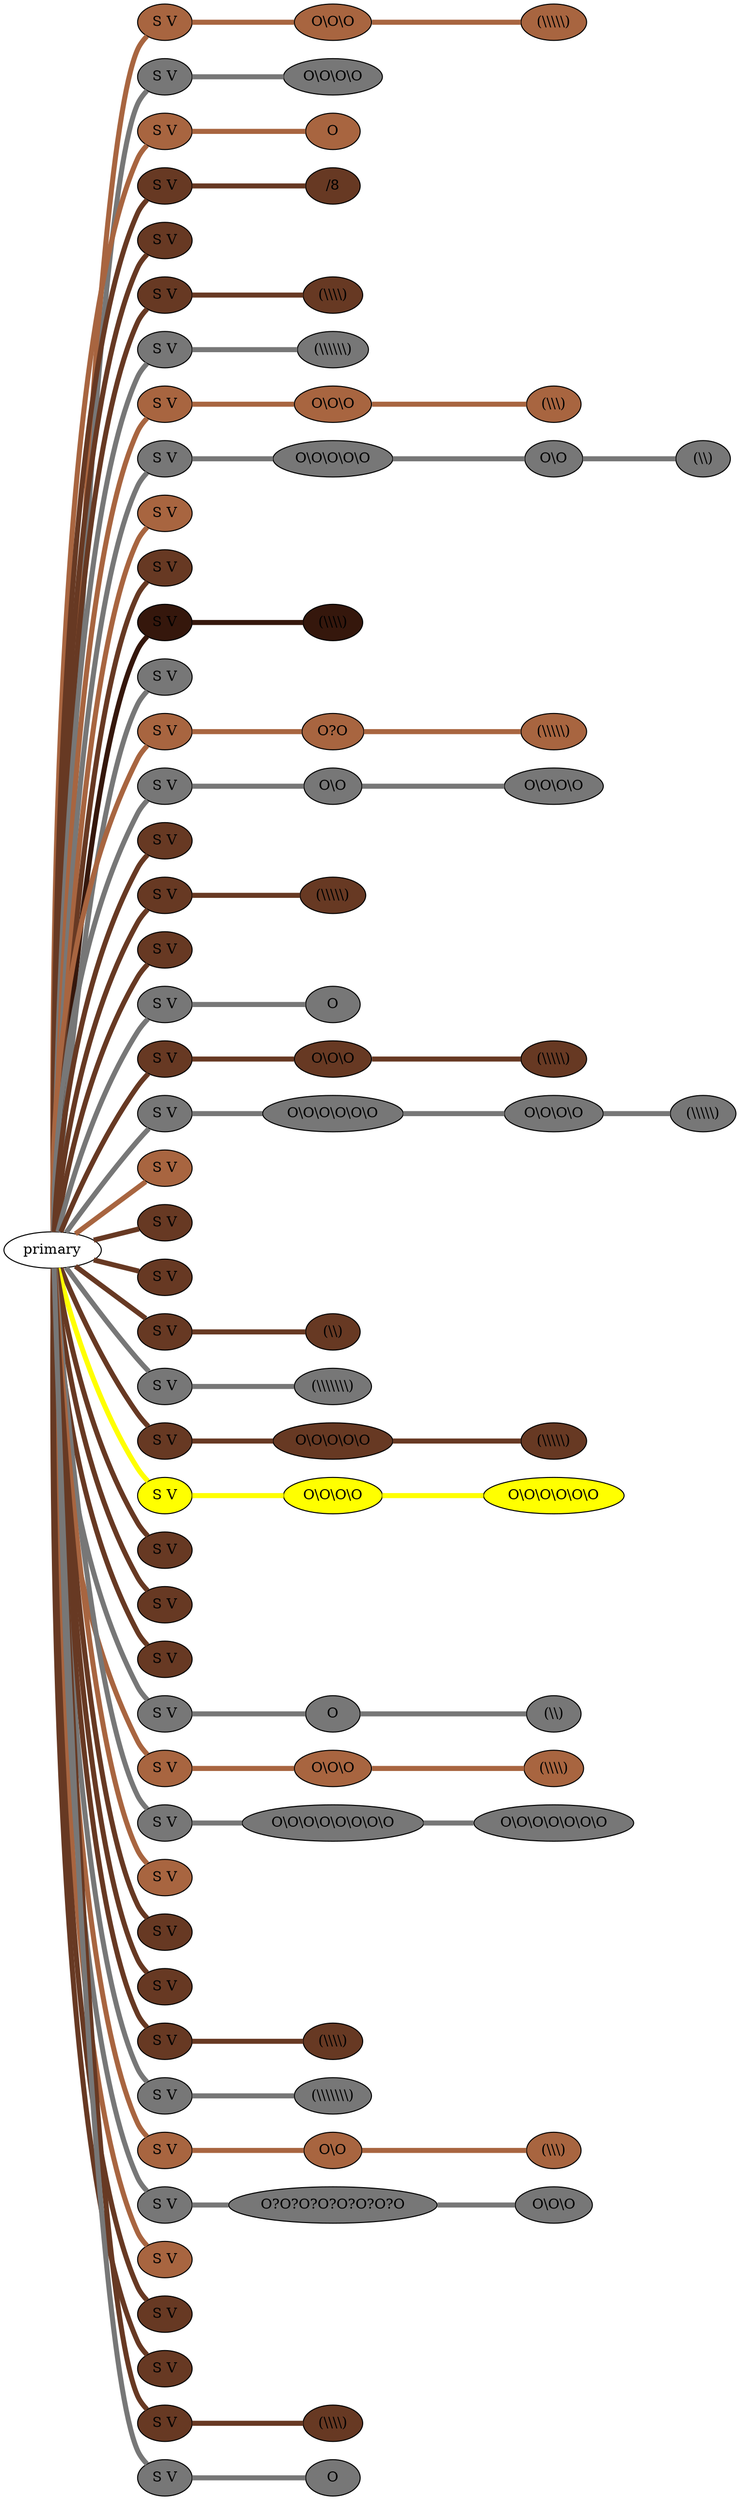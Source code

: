 graph {
 graph [rankdir=LR]
"primary" -- "1" [penwidth=5,color="#A86540"]
"1" [label="S V", style=filled, fillcolor="#A86540"]
"1" -- "1:0" [penwidth=5,color="#A86540"]
"1:0" [label="O\\O\\O", style=filled, fillcolor="#A86540"]
"1:0" -- "1:1" [penwidth=5,color="#A86540"]
"1:1" [label="(\\\\\\\\\\)", style=filled, fillcolor="#A86540"]
"primary" -- "2" [penwidth=5,color="#777777"]
"2" [label="S V", style=filled, fillcolor="#777777"]
"2" -- "2:0" [penwidth=5,color="#777777"]
"2:0" [label="O\\O\\O\\O", style=filled, fillcolor="#777777"]
"primary" -- "3" [penwidth=5,color="#A86540"]
"3" [label="S V", style=filled, fillcolor="#A86540"]
"3" -- "3:0" [penwidth=5,color="#A86540"]
"3:0" [label="O", style=filled, fillcolor="#A86540"]
"primary" -- "4" [penwidth=5,color="#673923"]
"4" [label="S V", style=filled, fillcolor="#673923"]
"4" -- "4:0" [penwidth=5,color="#673923"]
"4:0" [label="/8", style=filled, fillcolor="#673923"]
"primary" -- "5" [penwidth=5,color="#673923"]
"5" [label="S V", style=filled, fillcolor="#673923"]
"primary" -- "6" [penwidth=5,color="#673923"]
"6" [label="S V", style=filled, fillcolor="#673923"]
"6" -- "6:0" [penwidth=5,color="#673923"]
"6:0" [label="(\\\\\\\\)", style=filled, fillcolor="#673923"]
"primary" -- "7" [penwidth=5,color="#777777"]
"7" [label="S V", style=filled, fillcolor="#777777"]
"7" -- "7:0" [penwidth=5,color="#777777"]
"7:0" [label="(\\\\\\\\\\\\)", style=filled, fillcolor="#777777"]
"primary" -- "8" [penwidth=5,color="#A86540"]
"8" [label="S V", style=filled, fillcolor="#A86540"]
"8" -- "8:0" [penwidth=5,color="#A86540"]
"8:0" [label="O\\O\\O", style=filled, fillcolor="#A86540"]
"8:0" -- "8:1" [penwidth=5,color="#A86540"]
"8:1" [label="(\\\\\\)", style=filled, fillcolor="#A86540"]
"primary" -- "9" [penwidth=5,color="#777777"]
"9" [label="S V", style=filled, fillcolor="#777777"]
"9" -- "9:0" [penwidth=5,color="#777777"]
"9:0" [label="O\\O\\O\\O\\O", style=filled, fillcolor="#777777"]
"9:0" -- "9:1" [penwidth=5,color="#777777"]
"9:1" [label="O\\O", style=filled, fillcolor="#777777"]
"9:1" -- "9:2" [penwidth=5,color="#777777"]
"9:2" [label="(\\\\)", style=filled, fillcolor="#777777"]
"primary" -- "10" [penwidth=5,color="#A86540"]
"10" [label="S V", style=filled, fillcolor="#A86540"]
"primary" -- "11" [penwidth=5,color="#673923"]
"11" [label="S V", style=filled, fillcolor="#673923"]
"primary" -- "12" [penwidth=5,color="#35170C"]
"12" [label="S V", style=filled, fillcolor="#35170C"]
"12" -- "12:0" [penwidth=5,color="#35170C"]
"12:0" [label="(\\\\\\\\)", style=filled, fillcolor="#35170C"]
"primary" -- "13" [penwidth=5,color="#777777"]
"13" [label="S V", style=filled, fillcolor="#777777"]
"primary" -- "14" [penwidth=5,color="#A86540"]
"14" [label="S V", style=filled, fillcolor="#A86540"]
"14" -- "14:0" [penwidth=5,color="#A86540"]
"14:0" [label="O?O", style=filled, fillcolor="#A86540"]
"14:0" -- "14:1" [penwidth=5,color="#A86540"]
"14:1" [label="(\\\\\\\\\\)", style=filled, fillcolor="#A86540"]
"primary" -- "15" [penwidth=5,color="#777777"]
"15" [label="S V", style=filled, fillcolor="#777777"]
"15" -- "15:0" [penwidth=5,color="#777777"]
"15:0" [label="O\\O", style=filled, fillcolor="#777777"]
"15:0" -- "15:1" [penwidth=5,color="#777777"]
"15:1" [label="O\\O\\O\\O", style=filled, fillcolor="#777777"]
"primary" -- "16" [penwidth=5,color="#673923"]
"16" [label="S V", style=filled, fillcolor="#673923"]
"primary" -- "17" [penwidth=5,color="#673923"]
"17" [label="S V", style=filled, fillcolor="#673923"]
"17" -- "17:0" [penwidth=5,color="#673923"]
"17:0" [label="(\\\\\\\\\\)", style=filled, fillcolor="#673923"]
"primary" -- "18" [penwidth=5,color="#673923"]
"18" [label="S V", style=filled, fillcolor="#673923"]
"primary" -- "19" [penwidth=5,color="#777777"]
"19" [label="S V", style=filled, fillcolor="#777777"]
"19" -- "19:0" [penwidth=5,color="#777777"]
"19:0" [label="O", style=filled, fillcolor="#777777"]
"primary" -- "20" [penwidth=5,color="#673923"]
"20" [label="S V", style=filled, fillcolor="#673923"]
"20" -- "20:0" [penwidth=5,color="#673923"]
"20:0" [label="O\\O\\O", style=filled, fillcolor="#673923"]
"20:0" -- "20:1" [penwidth=5,color="#673923"]
"20:1" [label="(\\\\\\\\\\)", style=filled, fillcolor="#673923"]
"primary" -- "21" [penwidth=5,color="#777777"]
"21" [label="S V", style=filled, fillcolor="#777777"]
"21" -- "21:0" [penwidth=5,color="#777777"]
"21:0" [label="O\\O\\O\\O\\O\\O", style=filled, fillcolor="#777777"]
"21:0" -- "21:1" [penwidth=5,color="#777777"]
"21:1" [label="O\\O\\O\\O", style=filled, fillcolor="#777777"]
"21:1" -- "21:2" [penwidth=5,color="#777777"]
"21:2" [label="(\\\\\\\\\\)", style=filled, fillcolor="#777777"]
"primary" -- "22" [penwidth=5,color="#A86540"]
"22" [label="S V", style=filled, fillcolor="#A86540"]
"primary" -- "23" [penwidth=5,color="#673923"]
"23" [label="S V", style=filled, fillcolor="#673923"]
"primary" -- "24" [penwidth=5,color="#673923"]
"24" [label="S V", style=filled, fillcolor="#673923"]
"primary" -- "25" [penwidth=5,color="#673923"]
"25" [label="S V", style=filled, fillcolor="#673923"]
"25" -- "25:0" [penwidth=5,color="#673923"]
"25:0" [label="(\\\\)", style=filled, fillcolor="#673923"]
"primary" -- "26" [penwidth=5,color="#777777"]
"26" [label="S V", style=filled, fillcolor="#777777"]
"26" -- "26:0" [penwidth=5,color="#777777"]
"26:0" [label="(\\\\\\\\\\\\\\)", style=filled, fillcolor="#777777"]
"primary" -- "27" [penwidth=5,color="#673923"]
"27" [label="S V", style=filled, fillcolor="#673923"]
"27" -- "27:0" [penwidth=5,color="#673923"]
"27:0" [label="O\\O\\O\\O\\O", style=filled, fillcolor="#673923"]
"27:0" -- "27:1" [penwidth=5,color="#673923"]
"27:1" [label="(\\\\\\\\\\)", style=filled, fillcolor="#673923"]
"primary" -- "28" [penwidth=5,color=yellow]
"28" [label="S V", style=filled, fillcolor=yellow]
"28" -- "28:0" [penwidth=5,color=yellow]
"28:0" [label="O\\O\\O\\O", style=filled, fillcolor=yellow]
"28:0" -- "28:1" [penwidth=5,color=yellow]
"28:1" [label="O\\O\\O\\O\\O\\O", style=filled, fillcolor=yellow]
"primary" -- "29" [penwidth=5,color="#673923"]
"29" [label="S V", style=filled, fillcolor="#673923"]
"primary" -- "30" [penwidth=5,color="#673923"]
"30" [label="S V", style=filled, fillcolor="#673923"]
"primary" -- "31" [penwidth=5,color="#673923"]
"31" [label="S V", style=filled, fillcolor="#673923"]
"primary" -- "32" [penwidth=5,color="#777777"]
"32" [label="S V", style=filled, fillcolor="#777777"]
"32" -- "32:0" [penwidth=5,color="#777777"]
"32:0" [label="O", style=filled, fillcolor="#777777"]
"32:0" -- "32:1" [penwidth=5,color="#777777"]
"32:1" [label="(\\\\)", style=filled, fillcolor="#777777"]
"primary" -- "33" [penwidth=5,color="#A86540"]
"33" [label="S V", style=filled, fillcolor="#A86540"]
"33" -- "33:0" [penwidth=5,color="#A86540"]
"33:0" [label="O\\O\\O", style=filled, fillcolor="#A86540"]
"33:0" -- "33:1" [penwidth=5,color="#A86540"]
"33:1" [label="(\\\\\\\\)", style=filled, fillcolor="#A86540"]
"primary" -- "34" [penwidth=5,color="#777777"]
"34" [label="S V", style=filled, fillcolor="#777777"]
"34" -- "34:0" [penwidth=5,color="#777777"]
"34:0" [label="O\\O\\O\\O\\O\\O\\O\\O", style=filled, fillcolor="#777777"]
"34:0" -- "34:1" [penwidth=5,color="#777777"]
"34:1" [label="O\\O\\O\\O\\O\\O\\O", style=filled, fillcolor="#777777"]
"primary" -- "35" [penwidth=5,color="#A86540"]
"35" [label="S V", style=filled, fillcolor="#A86540"]
"primary" -- "36" [penwidth=5,color="#673923"]
"36" [label="S V", style=filled, fillcolor="#673923"]
"primary" -- "37" [penwidth=5,color="#673923"]
"37" [label="S V", style=filled, fillcolor="#673923"]
"primary" -- "38" [penwidth=5,color="#673923"]
"38" [label="S V", style=filled, fillcolor="#673923"]
"38" -- "38:0" [penwidth=5,color="#673923"]
"38:0" [label="(\\\\\\\\)", style=filled, fillcolor="#673923"]
"primary" -- "39" [penwidth=5,color="#777777"]
"39" [label="S V", style=filled, fillcolor="#777777"]
"39" -- "39:0" [penwidth=5,color="#777777"]
"39:0" [label="(\\\\\\\\\\\\\\)", style=filled, fillcolor="#777777"]
"primary" -- "40" [penwidth=5,color="#A86540"]
"40" [label="S V", style=filled, fillcolor="#A86540"]
"40" -- "40:0" [penwidth=5,color="#A86540"]
"40:0" [label="O\\O", style=filled, fillcolor="#A86540"]
"40:0" -- "40:1" [penwidth=5,color="#A86540"]
"40:1" [label="(\\\\\\)", style=filled, fillcolor="#A86540"]
"primary" -- "41" [penwidth=5,color="#777777"]
"41" [label="S V", style=filled, fillcolor="#777777"]
"41" -- "41:0" [penwidth=5,color="#777777"]
"41:0" [label="O?O?O?O?O?O?O?O", style=filled, fillcolor="#777777"]
"41:0" -- "41:1" [penwidth=5,color="#777777"]
"41:1" [label="O\\O\\O", style=filled, fillcolor="#777777"]
"primary" -- "42" [penwidth=5,color="#A86540"]
"42" [label="S V", style=filled, fillcolor="#A86540"]
"primary" -- "43" [penwidth=5,color="#673923"]
"43" [label="S V", style=filled, fillcolor="#673923"]
"primary" -- "44" [penwidth=5,color="#673923"]
"44" [label="S V", style=filled, fillcolor="#673923"]
"primary" -- "45" [penwidth=5,color="#673923"]
"45" [label="S V", style=filled, fillcolor="#673923"]
"45" -- "45:0" [penwidth=5,color="#673923"]
"45:0" [label="(\\\\\\\\)", style=filled, fillcolor="#673923"]
"primary" -- "46" [penwidth=5,color="#777777"]
"46" [label="S V", style=filled, fillcolor="#777777"]
"46" -- "46:0" [penwidth=5,color="#777777"]
"46:0" [label="O", style=filled, fillcolor="#777777"]
}
